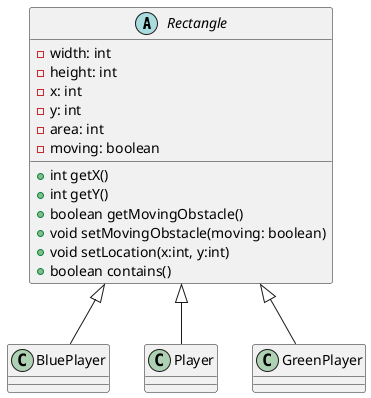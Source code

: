 @startuml
'https://plantuml.com/class-diagram

abstract class Rectangle {
    -width: int
    -height: int
    -x: int
    -y: int
    -area: int
    -moving: boolean

    +int getX()
    +int getY()
    +boolean getMovingObstacle()
    +void setMovingObstacle(moving: boolean)
    +void setLocation(x:int, y:int)
    +boolean contains()

}
class BluePlayer {


}
class Player{

}

class GreenPlayer {

}

Rectangle <|-- BluePlayer
Rectangle <|-- Player
Rectangle <|-- GreenPlayer




@enduml